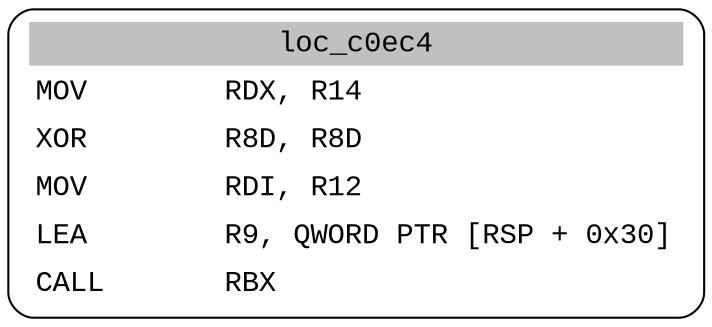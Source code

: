 digraph asm_graph {
1941 [
shape="Mrecord" fontname="Courier New"label =<<table border="0" cellborder="0" cellpadding="3"><tr><td align="center" colspan="2" bgcolor="grey">loc_c0ec4</td></tr><tr><td align="left">MOV        RDX, R14</td></tr><tr><td align="left">XOR        R8D, R8D</td></tr><tr><td align="left">MOV        RDI, R12</td></tr><tr><td align="left">LEA        R9, QWORD PTR [RSP + 0x30]</td></tr><tr><td align="left">CALL       RBX</td></tr></table>> ];
}